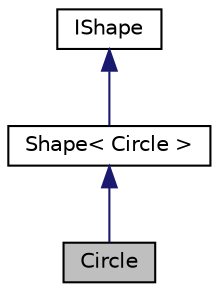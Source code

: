 digraph "Circle"
{
  edge [fontname="Helvetica",fontsize="10",labelfontname="Helvetica",labelfontsize="10"];
  node [fontname="Helvetica",fontsize="10",shape=record];
  Node0 [label="Circle",height=0.2,width=0.4,color="black", fillcolor="grey75", style="filled", fontcolor="black"];
  Node1 -> Node0 [dir="back",color="midnightblue",fontsize="10",style="solid",fontname="Helvetica"];
  Node1 [label="Shape\< Circle \>",height=0.2,width=0.4,color="black", fillcolor="white", style="filled",URL="$classShape.html"];
  Node2 -> Node1 [dir="back",color="midnightblue",fontsize="10",style="solid",fontname="Helvetica"];
  Node2 [label="IShape",height=0.2,width=0.4,color="black", fillcolor="white", style="filled",URL="$classIShape.html"];
}
